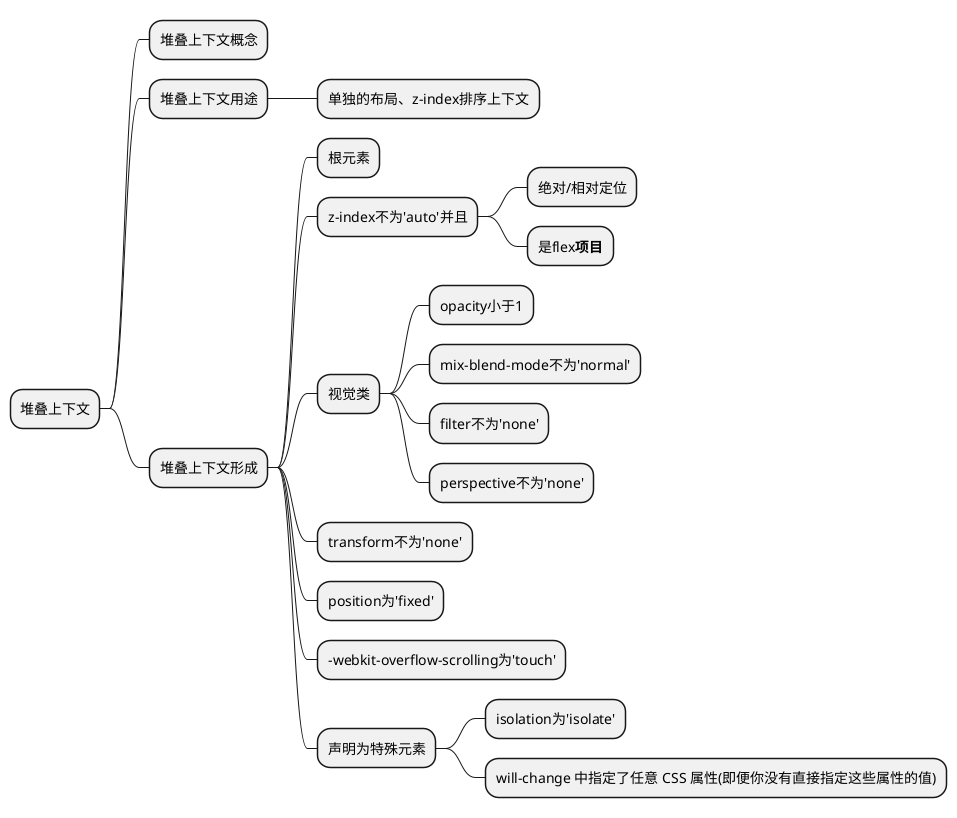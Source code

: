 @startmindmap 堆叠上下文
+ 堆叠上下文

++ 堆叠上下文概念

++ 堆叠上下文用途
*** 单独的布局、z-index排序上下文

++ 堆叠上下文形成
+++ 根元素
+++ z-index不为'auto'并且
++++ 绝对/相对定位
++++ 是flex**项目**
+++ 视觉类
++++ opacity小于1
++++ mix-blend-mode不为'normal'
++++ filter不为'none'
++++ perspective不为'none'
+++ transform不为'none'
+++ position为'fixed'
+++ -webkit-overflow-scrolling为'touch'
+++ 声明为特殊元素
++++ isolation为'isolate'
++++ will-change 中指定了任意 CSS 属性(即便你没有直接指定这些属性的值)


@endmindmap